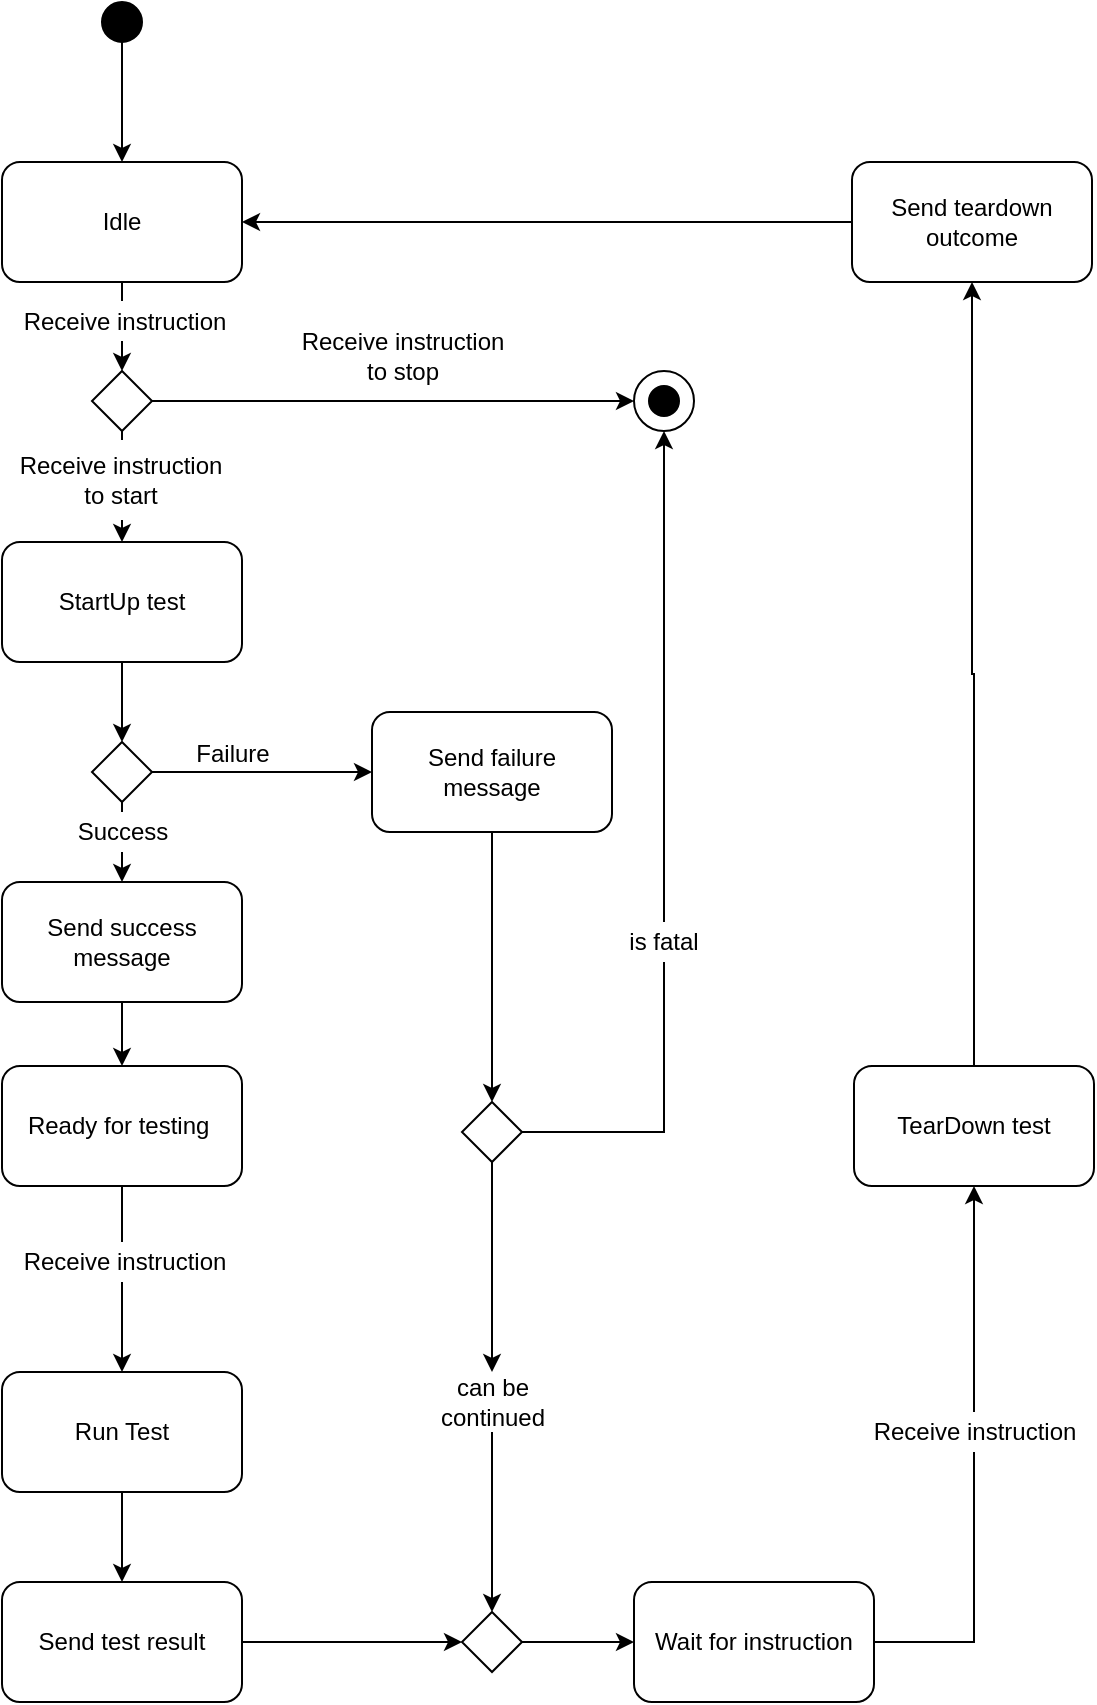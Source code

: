 <mxfile version="14.4.3" type="device"><diagram id="h9pUGyysccCRapxDDzWg" name="Page-1"><mxGraphModel dx="1278" dy="948" grid="1" gridSize="10" guides="1" tooltips="1" connect="1" arrows="1" fold="1" page="1" pageScale="1" pageWidth="827" pageHeight="1169" math="0" shadow="0"><root><mxCell id="0"/><mxCell id="1" parent="0"/><mxCell id="_VtttJndM68jq1saIFBs-15" style="edgeStyle=orthogonalEdgeStyle;rounded=0;orthogonalLoop=1;jettySize=auto;html=1;" parent="1" source="_VtttJndM68jq1saIFBs-1" target="_VtttJndM68jq1saIFBs-2" edge="1"><mxGeometry relative="1" as="geometry"/></mxCell><mxCell id="_VtttJndM68jq1saIFBs-1" value="" style="ellipse;whiteSpace=wrap;html=1;fillColor=#000000;" parent="1" vertex="1"><mxGeometry x="185" y="50" width="20" height="20" as="geometry"/></mxCell><mxCell id="4REBxe-w2uDXuc6eB2LA-4" style="edgeStyle=orthogonalEdgeStyle;rounded=0;orthogonalLoop=1;jettySize=auto;html=1;entryX=0.5;entryY=0;entryDx=0;entryDy=0;" edge="1" parent="1" source="_VtttJndM68jq1saIFBs-2" target="4REBxe-w2uDXuc6eB2LA-2"><mxGeometry relative="1" as="geometry"/></mxCell><mxCell id="_VtttJndM68jq1saIFBs-2" value="Idle" style="rounded=1;whiteSpace=wrap;html=1;fillColor=#FFFFFF;" parent="1" vertex="1"><mxGeometry x="135" y="130" width="120" height="60" as="geometry"/></mxCell><mxCell id="UYxkODwNYKy65TA8_9kK-11" style="edgeStyle=orthogonalEdgeStyle;rounded=0;orthogonalLoop=1;jettySize=auto;html=1;entryX=0;entryY=0.5;entryDx=0;entryDy=0;endArrow=classic;endFill=1;" parent="1" source="_VtttJndM68jq1saIFBs-5" target="UYxkODwNYKy65TA8_9kK-10" edge="1"><mxGeometry relative="1" as="geometry"/></mxCell><mxCell id="_VtttJndM68jq1saIFBs-5" value="Send test result" style="rounded=1;whiteSpace=wrap;html=1;fillColor=#FFFFFF;" parent="1" vertex="1"><mxGeometry x="135" y="840" width="120" height="60" as="geometry"/></mxCell><mxCell id="_VtttJndM68jq1saIFBs-31" style="edgeStyle=orthogonalEdgeStyle;rounded=0;orthogonalLoop=1;jettySize=auto;html=1;entryX=0.5;entryY=0;entryDx=0;entryDy=0;" parent="1" source="_VtttJndM68jq1saIFBs-4" target="_VtttJndM68jq1saIFBs-30" edge="1"><mxGeometry relative="1" as="geometry"/></mxCell><mxCell id="_VtttJndM68jq1saIFBs-4" value="Ready for testing&amp;nbsp;" style="rounded=1;whiteSpace=wrap;html=1;fillColor=#FFFFFF;" parent="1" vertex="1"><mxGeometry x="135" y="582" width="120" height="60" as="geometry"/></mxCell><mxCell id="_VtttJndM68jq1saIFBs-28" style="edgeStyle=orthogonalEdgeStyle;rounded=0;orthogonalLoop=1;jettySize=auto;html=1;entryX=0.5;entryY=0;entryDx=0;entryDy=0;" parent="1" source="_VtttJndM68jq1saIFBs-24" target="_VtttJndM68jq1saIFBs-26" edge="1"><mxGeometry relative="1" as="geometry"/></mxCell><mxCell id="_VtttJndM68jq1saIFBs-24" value="StartUp test" style="rounded=1;whiteSpace=wrap;html=1;fillColor=#FFFFFF;" parent="1" vertex="1"><mxGeometry x="135" y="320" width="120" height="60" as="geometry"/></mxCell><mxCell id="_VtttJndM68jq1saIFBs-29" style="edgeStyle=orthogonalEdgeStyle;rounded=0;orthogonalLoop=1;jettySize=auto;html=1;entryX=0.5;entryY=0;entryDx=0;entryDy=0;" parent="1" source="_VtttJndM68jq1saIFBs-37" target="_VtttJndM68jq1saIFBs-4" edge="1"><mxGeometry relative="1" as="geometry"/></mxCell><mxCell id="GPPJvQCgL8hWAPROBr5w-35" style="edgeStyle=orthogonalEdgeStyle;rounded=0;orthogonalLoop=1;jettySize=auto;html=1;entryX=0;entryY=0.5;entryDx=0;entryDy=0;startArrow=none;startFill=0;endArrow=classic;endFill=1;" parent="1" source="_VtttJndM68jq1saIFBs-26" target="_VtttJndM68jq1saIFBs-39" edge="1"><mxGeometry relative="1" as="geometry"/></mxCell><mxCell id="UYxkODwNYKy65TA8_9kK-25" style="edgeStyle=orthogonalEdgeStyle;rounded=0;orthogonalLoop=1;jettySize=auto;html=1;entryX=0.5;entryY=0;entryDx=0;entryDy=0;endArrow=classic;endFill=1;" parent="1" source="_VtttJndM68jq1saIFBs-26" target="_VtttJndM68jq1saIFBs-37" edge="1"><mxGeometry relative="1" as="geometry"/></mxCell><mxCell id="_VtttJndM68jq1saIFBs-26" value="" style="rhombus;whiteSpace=wrap;html=1;fillColor=#ffffff;" parent="1" vertex="1"><mxGeometry x="180" y="420" width="30" height="30" as="geometry"/></mxCell><mxCell id="UYxkODwNYKy65TA8_9kK-9" style="edgeStyle=orthogonalEdgeStyle;rounded=0;orthogonalLoop=1;jettySize=auto;html=1;entryX=0.5;entryY=0;entryDx=0;entryDy=0;endArrow=classic;endFill=1;" parent="1" source="_VtttJndM68jq1saIFBs-30" target="_VtttJndM68jq1saIFBs-5" edge="1"><mxGeometry relative="1" as="geometry"/></mxCell><mxCell id="_VtttJndM68jq1saIFBs-30" value="Run Test" style="rounded=1;whiteSpace=wrap;html=1;fillColor=#FFFFFF;" parent="1" vertex="1"><mxGeometry x="135" y="735" width="120" height="60" as="geometry"/></mxCell><mxCell id="UYxkODwNYKy65TA8_9kK-16" style="edgeStyle=orthogonalEdgeStyle;rounded=0;orthogonalLoop=1;jettySize=auto;html=1;entryX=0.5;entryY=0;entryDx=0;entryDy=0;endArrow=classic;endFill=1;" parent="1" source="_VtttJndM68jq1saIFBs-39" target="GPPJvQCgL8hWAPROBr5w-23" edge="1"><mxGeometry relative="1" as="geometry"/></mxCell><mxCell id="_VtttJndM68jq1saIFBs-39" value="Send failure &lt;br&gt;message" style="rounded=1;whiteSpace=wrap;html=1;fillColor=#ffffff;" parent="1" vertex="1"><mxGeometry x="320" y="405" width="120" height="60" as="geometry"/></mxCell><mxCell id="_VtttJndM68jq1saIFBs-37" value="Send success message" style="rounded=1;whiteSpace=wrap;html=1;fillColor=#ffffff;" parent="1" vertex="1"><mxGeometry x="135" y="490" width="120" height="60" as="geometry"/></mxCell><mxCell id="UYxkODwNYKy65TA8_9kK-22" style="edgeStyle=orthogonalEdgeStyle;rounded=0;orthogonalLoop=1;jettySize=auto;html=1;entryX=0.5;entryY=1;entryDx=0;entryDy=0;endArrow=classic;endFill=1;" parent="1" source="_VtttJndM68jq1saIFBs-48" target="GPPJvQCgL8hWAPROBr5w-18" edge="1"><mxGeometry relative="1" as="geometry"/></mxCell><mxCell id="_VtttJndM68jq1saIFBs-48" value="TearDown test" style="rounded=1;whiteSpace=wrap;html=1;fillColor=#FFFFFF;" parent="1" vertex="1"><mxGeometry x="561" y="582" width="120" height="60" as="geometry"/></mxCell><mxCell id="_VtttJndM68jq1saIFBs-51" value="Receive instruction" style="text;html=1;align=center;verticalAlign=middle;resizable=0;points=[];autosize=1;fillColor=#ffffff;" parent="1" vertex="1"><mxGeometry x="136" y="199.5" width="120" height="20" as="geometry"/></mxCell><mxCell id="_VtttJndM68jq1saIFBs-53" value="Receive instruction" style="text;html=1;align=center;verticalAlign=middle;resizable=0;points=[];autosize=1;fillColor=#ffffff;" parent="1" vertex="1"><mxGeometry x="136" y="670" width="120" height="20" as="geometry"/></mxCell><mxCell id="_VtttJndM68jq1saIFBs-55" value="Success" style="text;html=1;align=center;verticalAlign=middle;resizable=0;points=[];autosize=1;fillColor=#ffffff;" parent="1" vertex="1"><mxGeometry x="165" y="455" width="60" height="20" as="geometry"/></mxCell><mxCell id="_VtttJndM68jq1saIFBs-57" value="Failure" style="text;html=1;align=center;verticalAlign=middle;resizable=0;points=[];autosize=1;" parent="1" vertex="1"><mxGeometry x="225" y="416" width="50" height="20" as="geometry"/></mxCell><mxCell id="_VtttJndM68jq1saIFBs-64" value="Receive instruction&lt;br&gt;to stop&lt;span style=&quot;color: rgba(0 , 0 , 0 , 0) ; font-family: monospace ; font-size: 0px&quot;&gt;%3CmxGraphModel%3E%3Croot%3E%3CmxCell%20id%3D%220%22%2F%3E%3CmxCell%20id%3D%221%22%20parent%3D%220%22%2F%3E%3CmxCell%20id%3D%222%22%20value%3D%22%22%20style%3D%22rhombus%3BwhiteSpace%3Dwrap%3Bhtml%3D1%3BfillColor%3D%23ffffff%3B%22%20vertex%3D%221%22%20parent%3D%221%22%3E%3CmxGeometry%20x%3D%22365%22%20y%3D%22600%22%20width%3D%2230%22%20height%3D%2230%22%20as%3D%22geometry%22%2F%3E%3C%2FmxCell%3E%3C%2Froot%3E%3C%2FmxGraphModel%3E&lt;/span&gt;" style="text;html=1;align=center;verticalAlign=middle;resizable=0;points=[];autosize=1;" parent="1" vertex="1"><mxGeometry x="275" y="207" width="120" height="40" as="geometry"/></mxCell><mxCell id="GPPJvQCgL8hWAPROBr5w-20" style="edgeStyle=orthogonalEdgeStyle;rounded=0;orthogonalLoop=1;jettySize=auto;html=1;entryX=1;entryY=0.5;entryDx=0;entryDy=0;startArrow=none;startFill=0;endArrow=classic;endFill=1;" parent="1" source="GPPJvQCgL8hWAPROBr5w-18" target="_VtttJndM68jq1saIFBs-2" edge="1"><mxGeometry relative="1" as="geometry"/></mxCell><mxCell id="GPPJvQCgL8hWAPROBr5w-18" value="Send teardown outcome" style="rounded=1;whiteSpace=wrap;html=1;fillColor=#FFFFFF;" parent="1" vertex="1"><mxGeometry x="560" y="130" width="120" height="60" as="geometry"/></mxCell><mxCell id="GPPJvQCgL8hWAPROBr5w-21" value="" style="ellipse;whiteSpace=wrap;html=1;fillColor=#ffffff;" parent="1" vertex="1"><mxGeometry x="451" y="234.5" width="30" height="30" as="geometry"/></mxCell><mxCell id="GPPJvQCgL8hWAPROBr5w-22" value="" style="ellipse;whiteSpace=wrap;html=1;fillColor=#000000;" parent="1" vertex="1"><mxGeometry x="458.5" y="242" width="15" height="15" as="geometry"/></mxCell><mxCell id="UYxkODwNYKy65TA8_9kK-17" style="edgeStyle=orthogonalEdgeStyle;rounded=0;orthogonalLoop=1;jettySize=auto;html=1;endArrow=classic;endFill=1;entryX=0.5;entryY=0;entryDx=0;entryDy=0;" parent="1" source="GPPJvQCgL8hWAPROBr5w-6" target="UYxkODwNYKy65TA8_9kK-10" edge="1"><mxGeometry relative="1" as="geometry"><mxPoint x="381" y="880" as="targetPoint"/></mxGeometry></mxCell><mxCell id="4REBxe-w2uDXuc6eB2LA-8" style="edgeStyle=orthogonalEdgeStyle;rounded=0;orthogonalLoop=1;jettySize=auto;html=1;entryX=0.5;entryY=1;entryDx=0;entryDy=0;" edge="1" parent="1" source="GPPJvQCgL8hWAPROBr5w-23" target="GPPJvQCgL8hWAPROBr5w-21"><mxGeometry relative="1" as="geometry"/></mxCell><mxCell id="GPPJvQCgL8hWAPROBr5w-23" value="" style="rhombus;whiteSpace=wrap;html=1;fillColor=#ffffff;" parent="1" vertex="1"><mxGeometry x="365" y="600" width="30" height="30" as="geometry"/></mxCell><mxCell id="GPPJvQCgL8hWAPROBr5w-27" value="is fatal" style="text;html=1;strokeColor=none;align=center;verticalAlign=middle;whiteSpace=wrap;rounded=0;fillColor=#ffffff;" parent="1" vertex="1"><mxGeometry x="446" y="510" width="40" height="20" as="geometry"/></mxCell><mxCell id="GPPJvQCgL8hWAPROBr5w-43" style="edgeStyle=orthogonalEdgeStyle;rounded=0;orthogonalLoop=1;jettySize=auto;html=1;entryX=0.5;entryY=1;entryDx=0;entryDy=0;startArrow=none;startFill=0;endArrow=classic;endFill=1;exitX=1;exitY=0.5;exitDx=0;exitDy=0;" parent="1" source="GPPJvQCgL8hWAPROBr5w-40" target="_VtttJndM68jq1saIFBs-48" edge="1"><mxGeometry relative="1" as="geometry"/></mxCell><mxCell id="GPPJvQCgL8hWAPROBr5w-40" value="Wait for instruction" style="rounded=1;whiteSpace=wrap;html=1;fillColor=#FFFFFF;" parent="1" vertex="1"><mxGeometry x="451" y="840" width="120" height="60" as="geometry"/></mxCell><mxCell id="UYxkODwNYKy65TA8_9kK-18" style="edgeStyle=orthogonalEdgeStyle;rounded=0;orthogonalLoop=1;jettySize=auto;html=1;entryX=0;entryY=0.5;entryDx=0;entryDy=0;endArrow=classic;endFill=1;" parent="1" source="UYxkODwNYKy65TA8_9kK-10" target="GPPJvQCgL8hWAPROBr5w-40" edge="1"><mxGeometry relative="1" as="geometry"/></mxCell><mxCell id="UYxkODwNYKy65TA8_9kK-10" value="" style="rhombus;whiteSpace=wrap;html=1;fillColor=#ffffff;" parent="1" vertex="1"><mxGeometry x="365" y="855" width="30" height="30" as="geometry"/></mxCell><mxCell id="GPPJvQCgL8hWAPROBr5w-6" value="can be &lt;br&gt;continued" style="text;html=1;align=center;verticalAlign=middle;resizable=0;points=[];autosize=1;fillColor=#ffffff;" parent="1" vertex="1"><mxGeometry x="345" y="735" width="70" height="30" as="geometry"/></mxCell><mxCell id="UYxkODwNYKy65TA8_9kK-19" style="edgeStyle=orthogonalEdgeStyle;rounded=0;orthogonalLoop=1;jettySize=auto;html=1;endArrow=classic;endFill=1;entryX=0.5;entryY=0;entryDx=0;entryDy=0;" parent="1" source="GPPJvQCgL8hWAPROBr5w-23" target="GPPJvQCgL8hWAPROBr5w-6" edge="1"><mxGeometry relative="1" as="geometry"><mxPoint x="381" y="885" as="targetPoint"/><mxPoint x="381" y="645" as="sourcePoint"/></mxGeometry></mxCell><mxCell id="4REBxe-w2uDXuc6eB2LA-1" value="Receive instruction" style="text;html=1;align=center;verticalAlign=middle;resizable=0;points=[];autosize=1;fillColor=#ffffff;" vertex="1" parent="1"><mxGeometry x="561" y="755" width="120" height="20" as="geometry"/></mxCell><mxCell id="4REBxe-w2uDXuc6eB2LA-5" style="edgeStyle=orthogonalEdgeStyle;rounded=0;orthogonalLoop=1;jettySize=auto;html=1;entryX=0.5;entryY=0;entryDx=0;entryDy=0;" edge="1" parent="1" source="4REBxe-w2uDXuc6eB2LA-2" target="_VtttJndM68jq1saIFBs-24"><mxGeometry relative="1" as="geometry"/></mxCell><mxCell id="4REBxe-w2uDXuc6eB2LA-7" style="edgeStyle=orthogonalEdgeStyle;rounded=0;orthogonalLoop=1;jettySize=auto;html=1;entryX=0;entryY=0.5;entryDx=0;entryDy=0;" edge="1" parent="1" source="4REBxe-w2uDXuc6eB2LA-2" target="GPPJvQCgL8hWAPROBr5w-21"><mxGeometry relative="1" as="geometry"/></mxCell><mxCell id="4REBxe-w2uDXuc6eB2LA-2" value="" style="rhombus;whiteSpace=wrap;html=1;fillColor=#ffffff;" vertex="1" parent="1"><mxGeometry x="180" y="234.5" width="30" height="30" as="geometry"/></mxCell><mxCell id="4REBxe-w2uDXuc6eB2LA-10" value="Receive instruction&lt;br&gt;to start&lt;span style=&quot;color: rgba(0 , 0 , 0 , 0) ; font-family: monospace ; font-size: 0px&quot;&gt;%3CmxGraphModel%3E%3Croot%3E%3CmxCell%20id%3D%220%22%2F%3E%3CmxCell%20id%3D%221%22%20parent%3D%220%22%2F%3E%3CmxCell%20id%3D%222%22%20value%3D%22%22%20style%3D%22rhombus%3BwhiteSpace%3Dwrap%3Bhtml%3D1%3BfillColor%3D%23ffffff%3B%22%20vertex%3D%221%22%20parent%3D%221%22%3E%3CmxGeometry%20x%3D%22365%22%20y%3D%22600%22%20width%3D%2230%22%20height%3D%2230%22%20as%3D%22geometry%22%2F%3E%3C%2FmxCell%3E%3C%2Froot%3E%3C%2FmxGraphModel%3E&lt;/span&gt;" style="text;html=1;align=center;verticalAlign=middle;resizable=0;points=[];autosize=1;fillColor=#ffffff;" vertex="1" parent="1"><mxGeometry x="134" y="269" width="120" height="40" as="geometry"/></mxCell></root></mxGraphModel></diagram></mxfile>